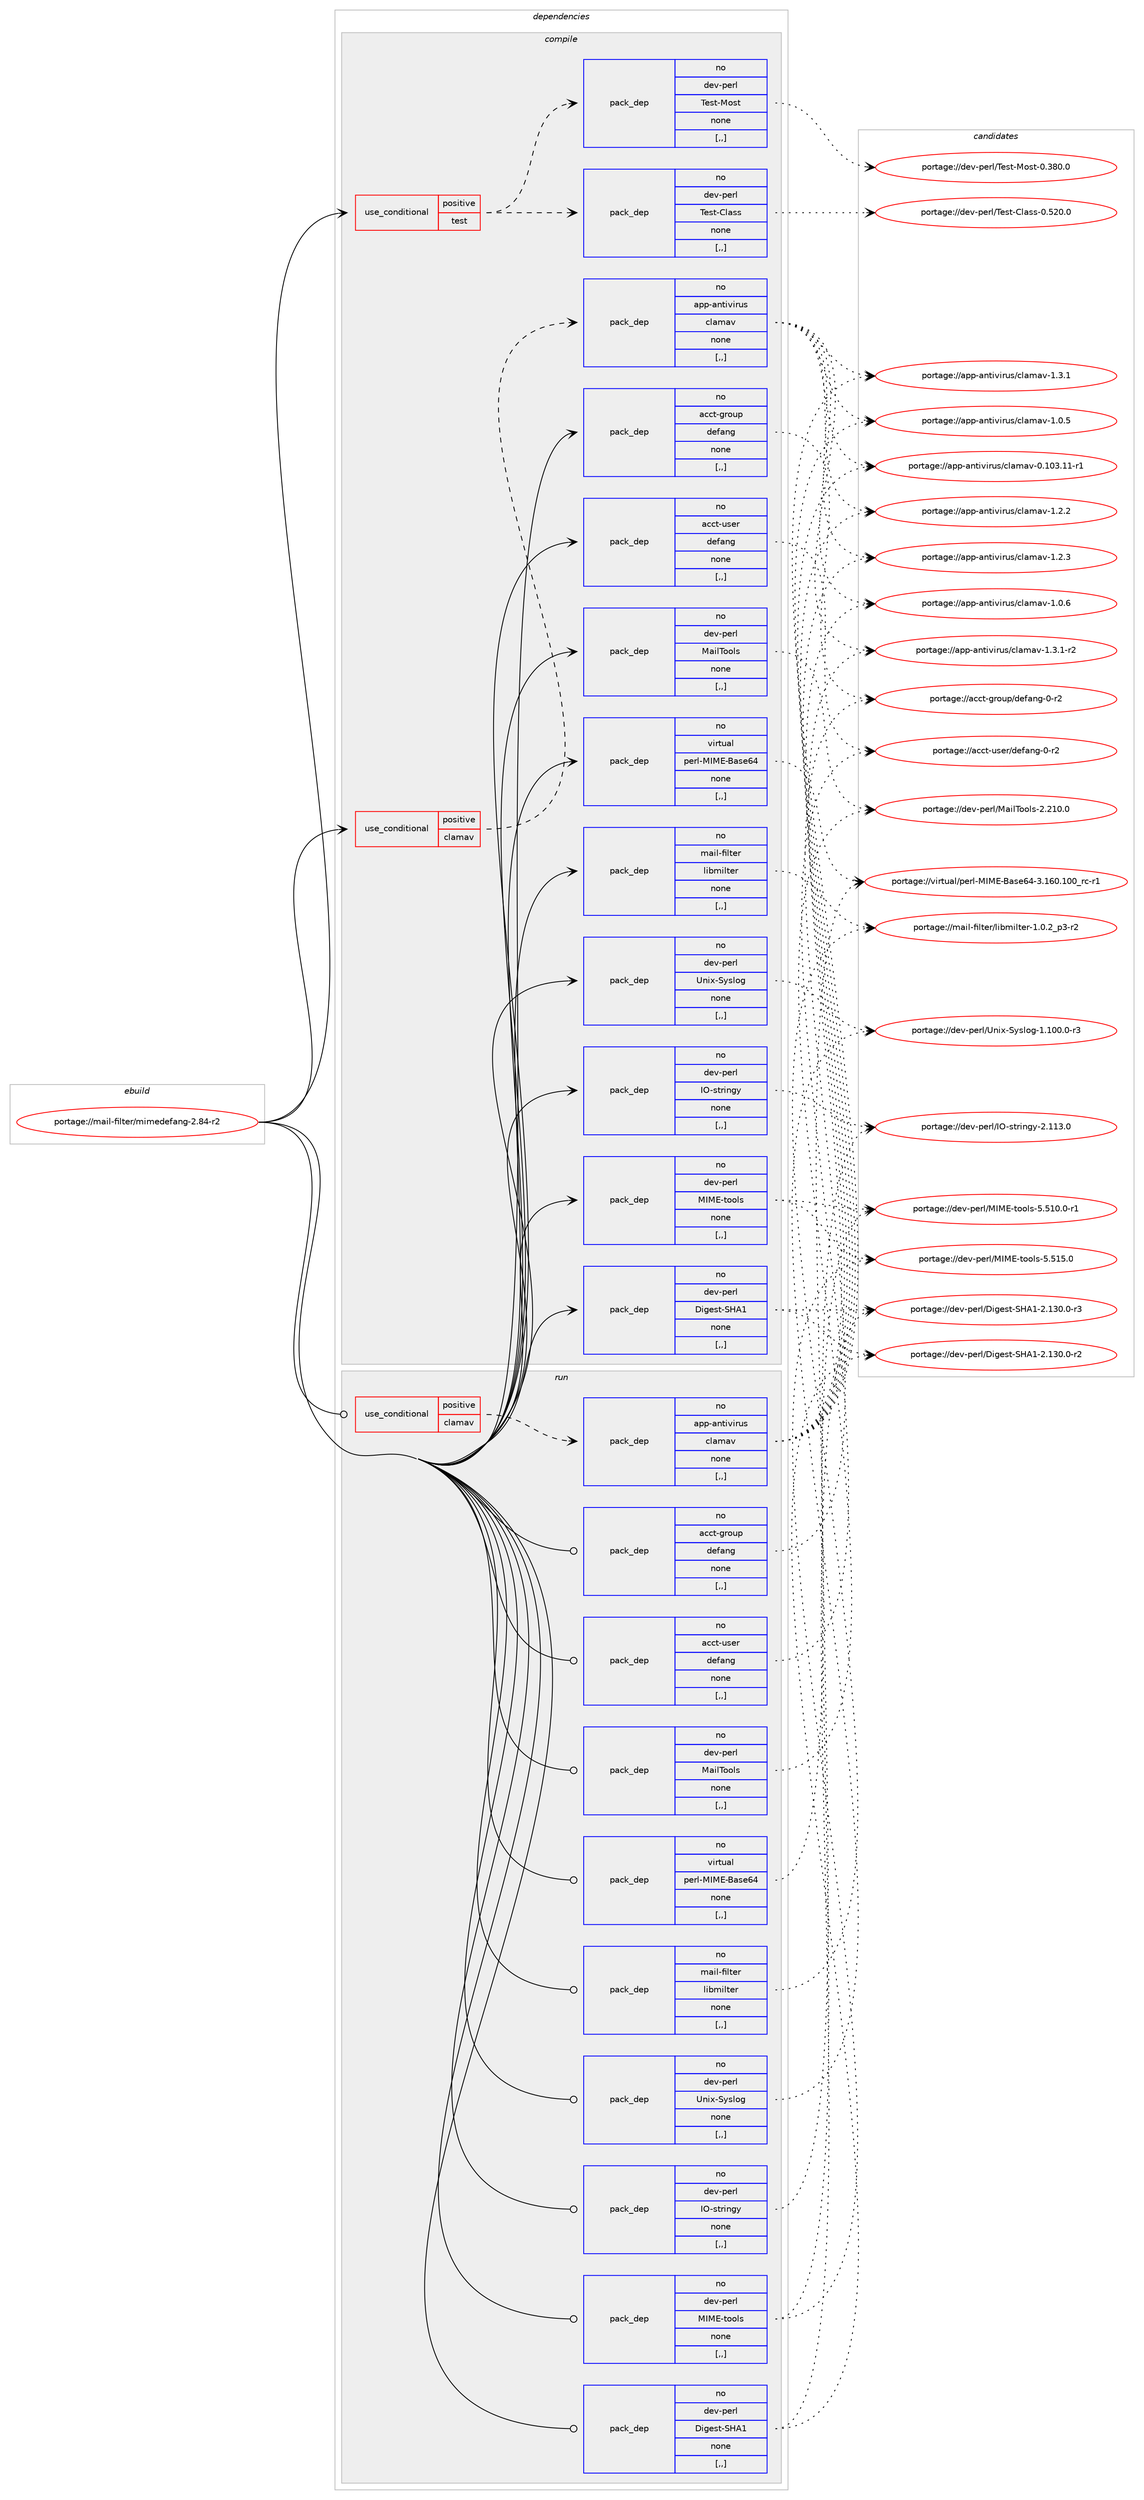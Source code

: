 digraph prolog {

# *************
# Graph options
# *************

newrank=true;
concentrate=true;
compound=true;
graph [rankdir=LR,fontname=Helvetica,fontsize=10,ranksep=1.5];#, ranksep=2.5, nodesep=0.2];
edge  [arrowhead=vee];
node  [fontname=Helvetica,fontsize=10];

# **********
# The ebuild
# **********

subgraph cluster_leftcol {
color=gray;
rank=same;
label=<<i>ebuild</i>>;
id [label="portage://mail-filter/mimedefang-2.84-r2", color=red, width=4, href="../mail-filter/mimedefang-2.84-r2.svg"];
}

# ****************
# The dependencies
# ****************

subgraph cluster_midcol {
color=gray;
label=<<i>dependencies</i>>;
subgraph cluster_compile {
fillcolor="#eeeeee";
style=filled;
label=<<i>compile</i>>;
subgraph cond68581 {
dependency272668 [label=<<TABLE BORDER="0" CELLBORDER="1" CELLSPACING="0" CELLPADDING="4"><TR><TD ROWSPAN="3" CELLPADDING="10">use_conditional</TD></TR><TR><TD>positive</TD></TR><TR><TD>clamav</TD></TR></TABLE>>, shape=none, color=red];
subgraph pack201858 {
dependency272669 [label=<<TABLE BORDER="0" CELLBORDER="1" CELLSPACING="0" CELLPADDING="4" WIDTH="220"><TR><TD ROWSPAN="6" CELLPADDING="30">pack_dep</TD></TR><TR><TD WIDTH="110">no</TD></TR><TR><TD>app-antivirus</TD></TR><TR><TD>clamav</TD></TR><TR><TD>none</TD></TR><TR><TD>[,,]</TD></TR></TABLE>>, shape=none, color=blue];
}
dependency272668:e -> dependency272669:w [weight=20,style="dashed",arrowhead="vee"];
}
id:e -> dependency272668:w [weight=20,style="solid",arrowhead="vee"];
subgraph cond68582 {
dependency272670 [label=<<TABLE BORDER="0" CELLBORDER="1" CELLSPACING="0" CELLPADDING="4"><TR><TD ROWSPAN="3" CELLPADDING="10">use_conditional</TD></TR><TR><TD>positive</TD></TR><TR><TD>test</TD></TR></TABLE>>, shape=none, color=red];
subgraph pack201859 {
dependency272671 [label=<<TABLE BORDER="0" CELLBORDER="1" CELLSPACING="0" CELLPADDING="4" WIDTH="220"><TR><TD ROWSPAN="6" CELLPADDING="30">pack_dep</TD></TR><TR><TD WIDTH="110">no</TD></TR><TR><TD>dev-perl</TD></TR><TR><TD>Test-Class</TD></TR><TR><TD>none</TD></TR><TR><TD>[,,]</TD></TR></TABLE>>, shape=none, color=blue];
}
dependency272670:e -> dependency272671:w [weight=20,style="dashed",arrowhead="vee"];
subgraph pack201860 {
dependency272672 [label=<<TABLE BORDER="0" CELLBORDER="1" CELLSPACING="0" CELLPADDING="4" WIDTH="220"><TR><TD ROWSPAN="6" CELLPADDING="30">pack_dep</TD></TR><TR><TD WIDTH="110">no</TD></TR><TR><TD>dev-perl</TD></TR><TR><TD>Test-Most</TD></TR><TR><TD>none</TD></TR><TR><TD>[,,]</TD></TR></TABLE>>, shape=none, color=blue];
}
dependency272670:e -> dependency272672:w [weight=20,style="dashed",arrowhead="vee"];
}
id:e -> dependency272670:w [weight=20,style="solid",arrowhead="vee"];
subgraph pack201861 {
dependency272673 [label=<<TABLE BORDER="0" CELLBORDER="1" CELLSPACING="0" CELLPADDING="4" WIDTH="220"><TR><TD ROWSPAN="6" CELLPADDING="30">pack_dep</TD></TR><TR><TD WIDTH="110">no</TD></TR><TR><TD>acct-group</TD></TR><TR><TD>defang</TD></TR><TR><TD>none</TD></TR><TR><TD>[,,]</TD></TR></TABLE>>, shape=none, color=blue];
}
id:e -> dependency272673:w [weight=20,style="solid",arrowhead="vee"];
subgraph pack201862 {
dependency272674 [label=<<TABLE BORDER="0" CELLBORDER="1" CELLSPACING="0" CELLPADDING="4" WIDTH="220"><TR><TD ROWSPAN="6" CELLPADDING="30">pack_dep</TD></TR><TR><TD WIDTH="110">no</TD></TR><TR><TD>acct-user</TD></TR><TR><TD>defang</TD></TR><TR><TD>none</TD></TR><TR><TD>[,,]</TD></TR></TABLE>>, shape=none, color=blue];
}
id:e -> dependency272674:w [weight=20,style="solid",arrowhead="vee"];
subgraph pack201863 {
dependency272675 [label=<<TABLE BORDER="0" CELLBORDER="1" CELLSPACING="0" CELLPADDING="4" WIDTH="220"><TR><TD ROWSPAN="6" CELLPADDING="30">pack_dep</TD></TR><TR><TD WIDTH="110">no</TD></TR><TR><TD>dev-perl</TD></TR><TR><TD>Digest-SHA1</TD></TR><TR><TD>none</TD></TR><TR><TD>[,,]</TD></TR></TABLE>>, shape=none, color=blue];
}
id:e -> dependency272675:w [weight=20,style="solid",arrowhead="vee"];
subgraph pack201864 {
dependency272676 [label=<<TABLE BORDER="0" CELLBORDER="1" CELLSPACING="0" CELLPADDING="4" WIDTH="220"><TR><TD ROWSPAN="6" CELLPADDING="30">pack_dep</TD></TR><TR><TD WIDTH="110">no</TD></TR><TR><TD>dev-perl</TD></TR><TR><TD>IO-stringy</TD></TR><TR><TD>none</TD></TR><TR><TD>[,,]</TD></TR></TABLE>>, shape=none, color=blue];
}
id:e -> dependency272676:w [weight=20,style="solid",arrowhead="vee"];
subgraph pack201865 {
dependency272677 [label=<<TABLE BORDER="0" CELLBORDER="1" CELLSPACING="0" CELLPADDING="4" WIDTH="220"><TR><TD ROWSPAN="6" CELLPADDING="30">pack_dep</TD></TR><TR><TD WIDTH="110">no</TD></TR><TR><TD>dev-perl</TD></TR><TR><TD>MIME-tools</TD></TR><TR><TD>none</TD></TR><TR><TD>[,,]</TD></TR></TABLE>>, shape=none, color=blue];
}
id:e -> dependency272677:w [weight=20,style="solid",arrowhead="vee"];
subgraph pack201866 {
dependency272678 [label=<<TABLE BORDER="0" CELLBORDER="1" CELLSPACING="0" CELLPADDING="4" WIDTH="220"><TR><TD ROWSPAN="6" CELLPADDING="30">pack_dep</TD></TR><TR><TD WIDTH="110">no</TD></TR><TR><TD>dev-perl</TD></TR><TR><TD>MailTools</TD></TR><TR><TD>none</TD></TR><TR><TD>[,,]</TD></TR></TABLE>>, shape=none, color=blue];
}
id:e -> dependency272678:w [weight=20,style="solid",arrowhead="vee"];
subgraph pack201867 {
dependency272679 [label=<<TABLE BORDER="0" CELLBORDER="1" CELLSPACING="0" CELLPADDING="4" WIDTH="220"><TR><TD ROWSPAN="6" CELLPADDING="30">pack_dep</TD></TR><TR><TD WIDTH="110">no</TD></TR><TR><TD>dev-perl</TD></TR><TR><TD>Unix-Syslog</TD></TR><TR><TD>none</TD></TR><TR><TD>[,,]</TD></TR></TABLE>>, shape=none, color=blue];
}
id:e -> dependency272679:w [weight=20,style="solid",arrowhead="vee"];
subgraph pack201868 {
dependency272680 [label=<<TABLE BORDER="0" CELLBORDER="1" CELLSPACING="0" CELLPADDING="4" WIDTH="220"><TR><TD ROWSPAN="6" CELLPADDING="30">pack_dep</TD></TR><TR><TD WIDTH="110">no</TD></TR><TR><TD>mail-filter</TD></TR><TR><TD>libmilter</TD></TR><TR><TD>none</TD></TR><TR><TD>[,,]</TD></TR></TABLE>>, shape=none, color=blue];
}
id:e -> dependency272680:w [weight=20,style="solid",arrowhead="vee"];
subgraph pack201869 {
dependency272681 [label=<<TABLE BORDER="0" CELLBORDER="1" CELLSPACING="0" CELLPADDING="4" WIDTH="220"><TR><TD ROWSPAN="6" CELLPADDING="30">pack_dep</TD></TR><TR><TD WIDTH="110">no</TD></TR><TR><TD>virtual</TD></TR><TR><TD>perl-MIME-Base64</TD></TR><TR><TD>none</TD></TR><TR><TD>[,,]</TD></TR></TABLE>>, shape=none, color=blue];
}
id:e -> dependency272681:w [weight=20,style="solid",arrowhead="vee"];
}
subgraph cluster_compileandrun {
fillcolor="#eeeeee";
style=filled;
label=<<i>compile and run</i>>;
}
subgraph cluster_run {
fillcolor="#eeeeee";
style=filled;
label=<<i>run</i>>;
subgraph cond68583 {
dependency272682 [label=<<TABLE BORDER="0" CELLBORDER="1" CELLSPACING="0" CELLPADDING="4"><TR><TD ROWSPAN="3" CELLPADDING="10">use_conditional</TD></TR><TR><TD>positive</TD></TR><TR><TD>clamav</TD></TR></TABLE>>, shape=none, color=red];
subgraph pack201870 {
dependency272683 [label=<<TABLE BORDER="0" CELLBORDER="1" CELLSPACING="0" CELLPADDING="4" WIDTH="220"><TR><TD ROWSPAN="6" CELLPADDING="30">pack_dep</TD></TR><TR><TD WIDTH="110">no</TD></TR><TR><TD>app-antivirus</TD></TR><TR><TD>clamav</TD></TR><TR><TD>none</TD></TR><TR><TD>[,,]</TD></TR></TABLE>>, shape=none, color=blue];
}
dependency272682:e -> dependency272683:w [weight=20,style="dashed",arrowhead="vee"];
}
id:e -> dependency272682:w [weight=20,style="solid",arrowhead="odot"];
subgraph pack201871 {
dependency272684 [label=<<TABLE BORDER="0" CELLBORDER="1" CELLSPACING="0" CELLPADDING="4" WIDTH="220"><TR><TD ROWSPAN="6" CELLPADDING="30">pack_dep</TD></TR><TR><TD WIDTH="110">no</TD></TR><TR><TD>acct-group</TD></TR><TR><TD>defang</TD></TR><TR><TD>none</TD></TR><TR><TD>[,,]</TD></TR></TABLE>>, shape=none, color=blue];
}
id:e -> dependency272684:w [weight=20,style="solid",arrowhead="odot"];
subgraph pack201872 {
dependency272685 [label=<<TABLE BORDER="0" CELLBORDER="1" CELLSPACING="0" CELLPADDING="4" WIDTH="220"><TR><TD ROWSPAN="6" CELLPADDING="30">pack_dep</TD></TR><TR><TD WIDTH="110">no</TD></TR><TR><TD>acct-user</TD></TR><TR><TD>defang</TD></TR><TR><TD>none</TD></TR><TR><TD>[,,]</TD></TR></TABLE>>, shape=none, color=blue];
}
id:e -> dependency272685:w [weight=20,style="solid",arrowhead="odot"];
subgraph pack201873 {
dependency272686 [label=<<TABLE BORDER="0" CELLBORDER="1" CELLSPACING="0" CELLPADDING="4" WIDTH="220"><TR><TD ROWSPAN="6" CELLPADDING="30">pack_dep</TD></TR><TR><TD WIDTH="110">no</TD></TR><TR><TD>dev-perl</TD></TR><TR><TD>Digest-SHA1</TD></TR><TR><TD>none</TD></TR><TR><TD>[,,]</TD></TR></TABLE>>, shape=none, color=blue];
}
id:e -> dependency272686:w [weight=20,style="solid",arrowhead="odot"];
subgraph pack201874 {
dependency272687 [label=<<TABLE BORDER="0" CELLBORDER="1" CELLSPACING="0" CELLPADDING="4" WIDTH="220"><TR><TD ROWSPAN="6" CELLPADDING="30">pack_dep</TD></TR><TR><TD WIDTH="110">no</TD></TR><TR><TD>dev-perl</TD></TR><TR><TD>IO-stringy</TD></TR><TR><TD>none</TD></TR><TR><TD>[,,]</TD></TR></TABLE>>, shape=none, color=blue];
}
id:e -> dependency272687:w [weight=20,style="solid",arrowhead="odot"];
subgraph pack201875 {
dependency272688 [label=<<TABLE BORDER="0" CELLBORDER="1" CELLSPACING="0" CELLPADDING="4" WIDTH="220"><TR><TD ROWSPAN="6" CELLPADDING="30">pack_dep</TD></TR><TR><TD WIDTH="110">no</TD></TR><TR><TD>dev-perl</TD></TR><TR><TD>MIME-tools</TD></TR><TR><TD>none</TD></TR><TR><TD>[,,]</TD></TR></TABLE>>, shape=none, color=blue];
}
id:e -> dependency272688:w [weight=20,style="solid",arrowhead="odot"];
subgraph pack201876 {
dependency272689 [label=<<TABLE BORDER="0" CELLBORDER="1" CELLSPACING="0" CELLPADDING="4" WIDTH="220"><TR><TD ROWSPAN="6" CELLPADDING="30">pack_dep</TD></TR><TR><TD WIDTH="110">no</TD></TR><TR><TD>dev-perl</TD></TR><TR><TD>MailTools</TD></TR><TR><TD>none</TD></TR><TR><TD>[,,]</TD></TR></TABLE>>, shape=none, color=blue];
}
id:e -> dependency272689:w [weight=20,style="solid",arrowhead="odot"];
subgraph pack201877 {
dependency272690 [label=<<TABLE BORDER="0" CELLBORDER="1" CELLSPACING="0" CELLPADDING="4" WIDTH="220"><TR><TD ROWSPAN="6" CELLPADDING="30">pack_dep</TD></TR><TR><TD WIDTH="110">no</TD></TR><TR><TD>dev-perl</TD></TR><TR><TD>Unix-Syslog</TD></TR><TR><TD>none</TD></TR><TR><TD>[,,]</TD></TR></TABLE>>, shape=none, color=blue];
}
id:e -> dependency272690:w [weight=20,style="solid",arrowhead="odot"];
subgraph pack201878 {
dependency272691 [label=<<TABLE BORDER="0" CELLBORDER="1" CELLSPACING="0" CELLPADDING="4" WIDTH="220"><TR><TD ROWSPAN="6" CELLPADDING="30">pack_dep</TD></TR><TR><TD WIDTH="110">no</TD></TR><TR><TD>mail-filter</TD></TR><TR><TD>libmilter</TD></TR><TR><TD>none</TD></TR><TR><TD>[,,]</TD></TR></TABLE>>, shape=none, color=blue];
}
id:e -> dependency272691:w [weight=20,style="solid",arrowhead="odot"];
subgraph pack201879 {
dependency272692 [label=<<TABLE BORDER="0" CELLBORDER="1" CELLSPACING="0" CELLPADDING="4" WIDTH="220"><TR><TD ROWSPAN="6" CELLPADDING="30">pack_dep</TD></TR><TR><TD WIDTH="110">no</TD></TR><TR><TD>virtual</TD></TR><TR><TD>perl-MIME-Base64</TD></TR><TR><TD>none</TD></TR><TR><TD>[,,]</TD></TR></TABLE>>, shape=none, color=blue];
}
id:e -> dependency272692:w [weight=20,style="solid",arrowhead="odot"];
}
}

# **************
# The candidates
# **************

subgraph cluster_choices {
rank=same;
color=gray;
label=<<i>candidates</i>>;

subgraph choice201858 {
color=black;
nodesep=1;
choice971121124597110116105118105114117115479910897109971184548464948514649494511449 [label="portage://app-antivirus/clamav-0.103.11-r1", color=red, width=4,href="../app-antivirus/clamav-0.103.11-r1.svg"];
choice97112112459711011610511810511411711547991089710997118454946484653 [label="portage://app-antivirus/clamav-1.0.5", color=red, width=4,href="../app-antivirus/clamav-1.0.5.svg"];
choice97112112459711011610511810511411711547991089710997118454946484654 [label="portage://app-antivirus/clamav-1.0.6", color=red, width=4,href="../app-antivirus/clamav-1.0.6.svg"];
choice97112112459711011610511810511411711547991089710997118454946504650 [label="portage://app-antivirus/clamav-1.2.2", color=red, width=4,href="../app-antivirus/clamav-1.2.2.svg"];
choice97112112459711011610511810511411711547991089710997118454946504651 [label="portage://app-antivirus/clamav-1.2.3", color=red, width=4,href="../app-antivirus/clamav-1.2.3.svg"];
choice97112112459711011610511810511411711547991089710997118454946514649 [label="portage://app-antivirus/clamav-1.3.1", color=red, width=4,href="../app-antivirus/clamav-1.3.1.svg"];
choice971121124597110116105118105114117115479910897109971184549465146494511450 [label="portage://app-antivirus/clamav-1.3.1-r2", color=red, width=4,href="../app-antivirus/clamav-1.3.1-r2.svg"];
dependency272669:e -> choice971121124597110116105118105114117115479910897109971184548464948514649494511449:w [style=dotted,weight="100"];
dependency272669:e -> choice97112112459711011610511810511411711547991089710997118454946484653:w [style=dotted,weight="100"];
dependency272669:e -> choice97112112459711011610511810511411711547991089710997118454946484654:w [style=dotted,weight="100"];
dependency272669:e -> choice97112112459711011610511810511411711547991089710997118454946504650:w [style=dotted,weight="100"];
dependency272669:e -> choice97112112459711011610511810511411711547991089710997118454946504651:w [style=dotted,weight="100"];
dependency272669:e -> choice97112112459711011610511810511411711547991089710997118454946514649:w [style=dotted,weight="100"];
dependency272669:e -> choice971121124597110116105118105114117115479910897109971184549465146494511450:w [style=dotted,weight="100"];
}
subgraph choice201859 {
color=black;
nodesep=1;
choice1001011184511210111410847841011151164567108971151154548465350484648 [label="portage://dev-perl/Test-Class-0.520.0", color=red, width=4,href="../dev-perl/Test-Class-0.520.0.svg"];
dependency272671:e -> choice1001011184511210111410847841011151164567108971151154548465350484648:w [style=dotted,weight="100"];
}
subgraph choice201860 {
color=black;
nodesep=1;
choice10010111845112101114108478410111511645771111151164548465156484648 [label="portage://dev-perl/Test-Most-0.380.0", color=red, width=4,href="../dev-perl/Test-Most-0.380.0.svg"];
dependency272672:e -> choice10010111845112101114108478410111511645771111151164548465156484648:w [style=dotted,weight="100"];
}
subgraph choice201861 {
color=black;
nodesep=1;
choice97999911645103114111117112471001011029711010345484511450 [label="portage://acct-group/defang-0-r2", color=red, width=4,href="../acct-group/defang-0-r2.svg"];
dependency272673:e -> choice97999911645103114111117112471001011029711010345484511450:w [style=dotted,weight="100"];
}
subgraph choice201862 {
color=black;
nodesep=1;
choice97999911645117115101114471001011029711010345484511450 [label="portage://acct-user/defang-0-r2", color=red, width=4,href="../acct-user/defang-0-r2.svg"];
dependency272674:e -> choice97999911645117115101114471001011029711010345484511450:w [style=dotted,weight="100"];
}
subgraph choice201863 {
color=black;
nodesep=1;
choice100101118451121011141084768105103101115116458372654945504649514846484511450 [label="portage://dev-perl/Digest-SHA1-2.130.0-r2", color=red, width=4,href="../dev-perl/Digest-SHA1-2.130.0-r2.svg"];
choice100101118451121011141084768105103101115116458372654945504649514846484511451 [label="portage://dev-perl/Digest-SHA1-2.130.0-r3", color=red, width=4,href="../dev-perl/Digest-SHA1-2.130.0-r3.svg"];
dependency272675:e -> choice100101118451121011141084768105103101115116458372654945504649514846484511450:w [style=dotted,weight="100"];
dependency272675:e -> choice100101118451121011141084768105103101115116458372654945504649514846484511451:w [style=dotted,weight="100"];
}
subgraph choice201864 {
color=black;
nodesep=1;
choice10010111845112101114108477379451151161141051101031214550464949514648 [label="portage://dev-perl/IO-stringy-2.113.0", color=red, width=4,href="../dev-perl/IO-stringy-2.113.0.svg"];
dependency272676:e -> choice10010111845112101114108477379451151161141051101031214550464949514648:w [style=dotted,weight="100"];
}
subgraph choice201865 {
color=black;
nodesep=1;
choice1001011184511210111410847777377694511611111110811545534653494846484511449 [label="portage://dev-perl/MIME-tools-5.510.0-r1", color=red, width=4,href="../dev-perl/MIME-tools-5.510.0-r1.svg"];
choice100101118451121011141084777737769451161111111081154553465349534648 [label="portage://dev-perl/MIME-tools-5.515.0", color=red, width=4,href="../dev-perl/MIME-tools-5.515.0.svg"];
dependency272677:e -> choice1001011184511210111410847777377694511611111110811545534653494846484511449:w [style=dotted,weight="100"];
dependency272677:e -> choice100101118451121011141084777737769451161111111081154553465349534648:w [style=dotted,weight="100"];
}
subgraph choice201866 {
color=black;
nodesep=1;
choice10010111845112101114108477797105108841111111081154550465049484648 [label="portage://dev-perl/MailTools-2.210.0", color=red, width=4,href="../dev-perl/MailTools-2.210.0.svg"];
dependency272678:e -> choice10010111845112101114108477797105108841111111081154550465049484648:w [style=dotted,weight="100"];
}
subgraph choice201867 {
color=black;
nodesep=1;
choice100101118451121011141084785110105120458312111510811110345494649484846484511451 [label="portage://dev-perl/Unix-Syslog-1.100.0-r3", color=red, width=4,href="../dev-perl/Unix-Syslog-1.100.0-r3.svg"];
dependency272679:e -> choice100101118451121011141084785110105120458312111510811110345494649484846484511451:w [style=dotted,weight="100"];
}
subgraph choice201868 {
color=black;
nodesep=1;
choice1099710510845102105108116101114471081059810910510811610111445494648465095112514511450 [label="portage://mail-filter/libmilter-1.0.2_p3-r2", color=red, width=4,href="../mail-filter/libmilter-1.0.2_p3-r2.svg"];
dependency272680:e -> choice1099710510845102105108116101114471081059810910510811610111445494648465095112514511450:w [style=dotted,weight="100"];
}
subgraph choice201869 {
color=black;
nodesep=1;
choice1181051141161179710847112101114108457773776945669711510154524551464954484649484895114994511449 [label="portage://virtual/perl-MIME-Base64-3.160.100_rc-r1", color=red, width=4,href="../virtual/perl-MIME-Base64-3.160.100_rc-r1.svg"];
dependency272681:e -> choice1181051141161179710847112101114108457773776945669711510154524551464954484649484895114994511449:w [style=dotted,weight="100"];
}
subgraph choice201870 {
color=black;
nodesep=1;
choice971121124597110116105118105114117115479910897109971184548464948514649494511449 [label="portage://app-antivirus/clamav-0.103.11-r1", color=red, width=4,href="../app-antivirus/clamav-0.103.11-r1.svg"];
choice97112112459711011610511810511411711547991089710997118454946484653 [label="portage://app-antivirus/clamav-1.0.5", color=red, width=4,href="../app-antivirus/clamav-1.0.5.svg"];
choice97112112459711011610511810511411711547991089710997118454946484654 [label="portage://app-antivirus/clamav-1.0.6", color=red, width=4,href="../app-antivirus/clamav-1.0.6.svg"];
choice97112112459711011610511810511411711547991089710997118454946504650 [label="portage://app-antivirus/clamav-1.2.2", color=red, width=4,href="../app-antivirus/clamav-1.2.2.svg"];
choice97112112459711011610511810511411711547991089710997118454946504651 [label="portage://app-antivirus/clamav-1.2.3", color=red, width=4,href="../app-antivirus/clamav-1.2.3.svg"];
choice97112112459711011610511810511411711547991089710997118454946514649 [label="portage://app-antivirus/clamav-1.3.1", color=red, width=4,href="../app-antivirus/clamav-1.3.1.svg"];
choice971121124597110116105118105114117115479910897109971184549465146494511450 [label="portage://app-antivirus/clamav-1.3.1-r2", color=red, width=4,href="../app-antivirus/clamav-1.3.1-r2.svg"];
dependency272683:e -> choice971121124597110116105118105114117115479910897109971184548464948514649494511449:w [style=dotted,weight="100"];
dependency272683:e -> choice97112112459711011610511810511411711547991089710997118454946484653:w [style=dotted,weight="100"];
dependency272683:e -> choice97112112459711011610511810511411711547991089710997118454946484654:w [style=dotted,weight="100"];
dependency272683:e -> choice97112112459711011610511810511411711547991089710997118454946504650:w [style=dotted,weight="100"];
dependency272683:e -> choice97112112459711011610511810511411711547991089710997118454946504651:w [style=dotted,weight="100"];
dependency272683:e -> choice97112112459711011610511810511411711547991089710997118454946514649:w [style=dotted,weight="100"];
dependency272683:e -> choice971121124597110116105118105114117115479910897109971184549465146494511450:w [style=dotted,weight="100"];
}
subgraph choice201871 {
color=black;
nodesep=1;
choice97999911645103114111117112471001011029711010345484511450 [label="portage://acct-group/defang-0-r2", color=red, width=4,href="../acct-group/defang-0-r2.svg"];
dependency272684:e -> choice97999911645103114111117112471001011029711010345484511450:w [style=dotted,weight="100"];
}
subgraph choice201872 {
color=black;
nodesep=1;
choice97999911645117115101114471001011029711010345484511450 [label="portage://acct-user/defang-0-r2", color=red, width=4,href="../acct-user/defang-0-r2.svg"];
dependency272685:e -> choice97999911645117115101114471001011029711010345484511450:w [style=dotted,weight="100"];
}
subgraph choice201873 {
color=black;
nodesep=1;
choice100101118451121011141084768105103101115116458372654945504649514846484511450 [label="portage://dev-perl/Digest-SHA1-2.130.0-r2", color=red, width=4,href="../dev-perl/Digest-SHA1-2.130.0-r2.svg"];
choice100101118451121011141084768105103101115116458372654945504649514846484511451 [label="portage://dev-perl/Digest-SHA1-2.130.0-r3", color=red, width=4,href="../dev-perl/Digest-SHA1-2.130.0-r3.svg"];
dependency272686:e -> choice100101118451121011141084768105103101115116458372654945504649514846484511450:w [style=dotted,weight="100"];
dependency272686:e -> choice100101118451121011141084768105103101115116458372654945504649514846484511451:w [style=dotted,weight="100"];
}
subgraph choice201874 {
color=black;
nodesep=1;
choice10010111845112101114108477379451151161141051101031214550464949514648 [label="portage://dev-perl/IO-stringy-2.113.0", color=red, width=4,href="../dev-perl/IO-stringy-2.113.0.svg"];
dependency272687:e -> choice10010111845112101114108477379451151161141051101031214550464949514648:w [style=dotted,weight="100"];
}
subgraph choice201875 {
color=black;
nodesep=1;
choice1001011184511210111410847777377694511611111110811545534653494846484511449 [label="portage://dev-perl/MIME-tools-5.510.0-r1", color=red, width=4,href="../dev-perl/MIME-tools-5.510.0-r1.svg"];
choice100101118451121011141084777737769451161111111081154553465349534648 [label="portage://dev-perl/MIME-tools-5.515.0", color=red, width=4,href="../dev-perl/MIME-tools-5.515.0.svg"];
dependency272688:e -> choice1001011184511210111410847777377694511611111110811545534653494846484511449:w [style=dotted,weight="100"];
dependency272688:e -> choice100101118451121011141084777737769451161111111081154553465349534648:w [style=dotted,weight="100"];
}
subgraph choice201876 {
color=black;
nodesep=1;
choice10010111845112101114108477797105108841111111081154550465049484648 [label="portage://dev-perl/MailTools-2.210.0", color=red, width=4,href="../dev-perl/MailTools-2.210.0.svg"];
dependency272689:e -> choice10010111845112101114108477797105108841111111081154550465049484648:w [style=dotted,weight="100"];
}
subgraph choice201877 {
color=black;
nodesep=1;
choice100101118451121011141084785110105120458312111510811110345494649484846484511451 [label="portage://dev-perl/Unix-Syslog-1.100.0-r3", color=red, width=4,href="../dev-perl/Unix-Syslog-1.100.0-r3.svg"];
dependency272690:e -> choice100101118451121011141084785110105120458312111510811110345494649484846484511451:w [style=dotted,weight="100"];
}
subgraph choice201878 {
color=black;
nodesep=1;
choice1099710510845102105108116101114471081059810910510811610111445494648465095112514511450 [label="portage://mail-filter/libmilter-1.0.2_p3-r2", color=red, width=4,href="../mail-filter/libmilter-1.0.2_p3-r2.svg"];
dependency272691:e -> choice1099710510845102105108116101114471081059810910510811610111445494648465095112514511450:w [style=dotted,weight="100"];
}
subgraph choice201879 {
color=black;
nodesep=1;
choice1181051141161179710847112101114108457773776945669711510154524551464954484649484895114994511449 [label="portage://virtual/perl-MIME-Base64-3.160.100_rc-r1", color=red, width=4,href="../virtual/perl-MIME-Base64-3.160.100_rc-r1.svg"];
dependency272692:e -> choice1181051141161179710847112101114108457773776945669711510154524551464954484649484895114994511449:w [style=dotted,weight="100"];
}
}

}
